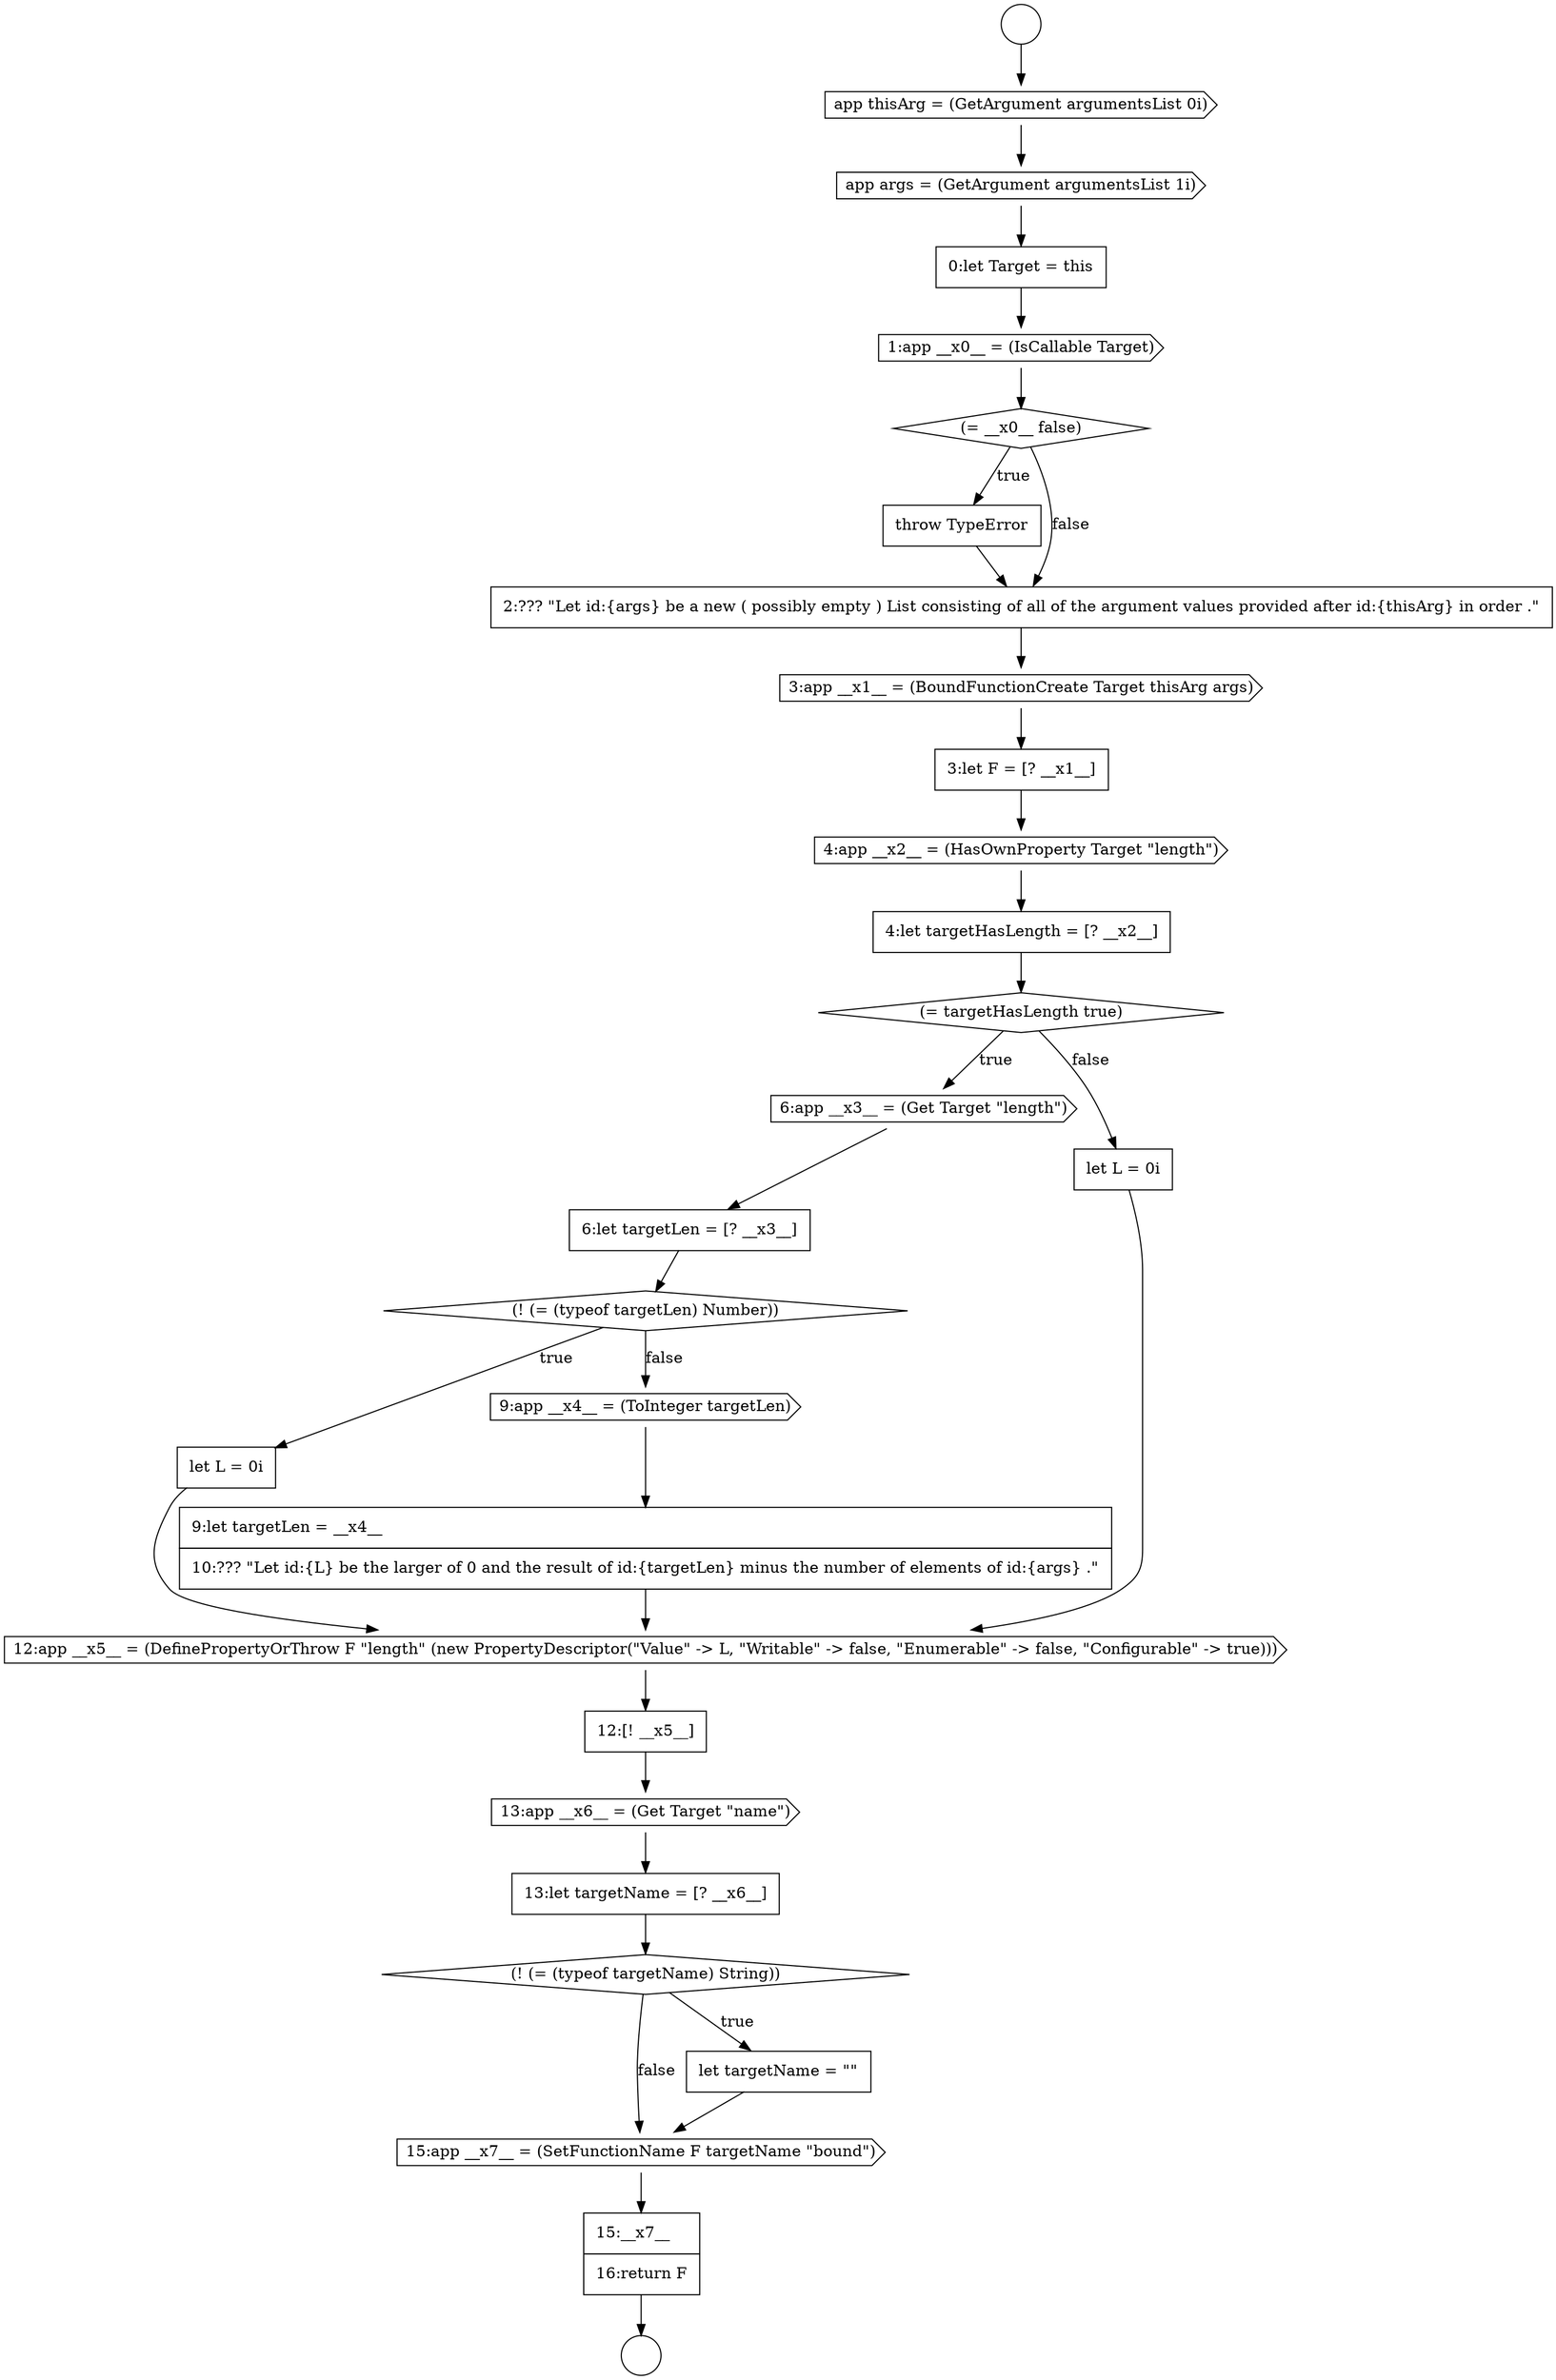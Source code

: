 digraph {
  node0 [shape=circle label=" " color="black" fillcolor="white" style=filled]
  node5 [shape=cds, label=<<font color="black">1:app __x0__ = (IsCallable Target)</font>> color="black" fillcolor="white" style=filled]
  node10 [shape=none, margin=0, label=<<font color="black">
    <table border="0" cellborder="1" cellspacing="0" cellpadding="10">
      <tr><td align="left">3:let F = [? __x1__]</td></tr>
    </table>
  </font>> color="black" fillcolor="white" style=filled]
  node14 [shape=cds, label=<<font color="black">6:app __x3__ = (Get Target &quot;length&quot;)</font>> color="black" fillcolor="white" style=filled]
  node20 [shape=none, margin=0, label=<<font color="black">
    <table border="0" cellborder="1" cellspacing="0" cellpadding="10">
      <tr><td align="left">let L = 0i</td></tr>
    </table>
  </font>> color="black" fillcolor="white" style=filled]
  node1 [shape=circle label=" " color="black" fillcolor="white" style=filled]
  node6 [shape=diamond, label=<<font color="black">(= __x0__ false)</font>> color="black" fillcolor="white" style=filled]
  node9 [shape=cds, label=<<font color="black">3:app __x1__ = (BoundFunctionCreate Target thisArg args)</font>> color="black" fillcolor="white" style=filled]
  node13 [shape=diamond, label=<<font color="black">(= targetHasLength true)</font>> color="black" fillcolor="white" style=filled]
  node2 [shape=cds, label=<<font color="black">app thisArg = (GetArgument argumentsList 0i)</font>> color="black" fillcolor="white" style=filled]
  node17 [shape=none, margin=0, label=<<font color="black">
    <table border="0" cellborder="1" cellspacing="0" cellpadding="10">
      <tr><td align="left">let L = 0i</td></tr>
    </table>
  </font>> color="black" fillcolor="white" style=filled]
  node12 [shape=none, margin=0, label=<<font color="black">
    <table border="0" cellborder="1" cellspacing="0" cellpadding="10">
      <tr><td align="left">4:let targetHasLength = [? __x2__]</td></tr>
    </table>
  </font>> color="black" fillcolor="white" style=filled]
  node7 [shape=none, margin=0, label=<<font color="black">
    <table border="0" cellborder="1" cellspacing="0" cellpadding="10">
      <tr><td align="left">throw TypeError</td></tr>
    </table>
  </font>> color="black" fillcolor="white" style=filled]
  node3 [shape=cds, label=<<font color="black">app args = (GetArgument argumentsList 1i)</font>> color="black" fillcolor="white" style=filled]
  node18 [shape=cds, label=<<font color="black">9:app __x4__ = (ToInteger targetLen)</font>> color="black" fillcolor="white" style=filled]
  node16 [shape=diamond, label=<<font color="black">(! (= (typeof targetLen) Number))</font>> color="black" fillcolor="white" style=filled]
  node11 [shape=cds, label=<<font color="black">4:app __x2__ = (HasOwnProperty Target &quot;length&quot;)</font>> color="black" fillcolor="white" style=filled]
  node8 [shape=none, margin=0, label=<<font color="black">
    <table border="0" cellborder="1" cellspacing="0" cellpadding="10">
      <tr><td align="left">2:??? &quot;Let id:{args} be a new ( possibly empty ) List consisting of all of the argument values provided after id:{thisArg} in order .&quot;</td></tr>
    </table>
  </font>> color="black" fillcolor="white" style=filled]
  node19 [shape=none, margin=0, label=<<font color="black">
    <table border="0" cellborder="1" cellspacing="0" cellpadding="10">
      <tr><td align="left">9:let targetLen = __x4__</td></tr>
      <tr><td align="left">10:??? &quot;Let id:{L} be the larger of 0 and the result of id:{targetLen} minus the number of elements of id:{args} .&quot;</td></tr>
    </table>
  </font>> color="black" fillcolor="white" style=filled]
  node4 [shape=none, margin=0, label=<<font color="black">
    <table border="0" cellborder="1" cellspacing="0" cellpadding="10">
      <tr><td align="left">0:let Target = this</td></tr>
    </table>
  </font>> color="black" fillcolor="white" style=filled]
  node15 [shape=none, margin=0, label=<<font color="black">
    <table border="0" cellborder="1" cellspacing="0" cellpadding="10">
      <tr><td align="left">6:let targetLen = [? __x3__]</td></tr>
    </table>
  </font>> color="black" fillcolor="white" style=filled]
  node24 [shape=none, margin=0, label=<<font color="black">
    <table border="0" cellborder="1" cellspacing="0" cellpadding="10">
      <tr><td align="left">13:let targetName = [? __x6__]</td></tr>
    </table>
  </font>> color="black" fillcolor="white" style=filled]
  node25 [shape=diamond, label=<<font color="black">(! (= (typeof targetName) String))</font>> color="black" fillcolor="white" style=filled]
  node28 [shape=none, margin=0, label=<<font color="black">
    <table border="0" cellborder="1" cellspacing="0" cellpadding="10">
      <tr><td align="left">15:__x7__</td></tr>
      <tr><td align="left">16:return F</td></tr>
    </table>
  </font>> color="black" fillcolor="white" style=filled]
  node21 [shape=cds, label=<<font color="black">12:app __x5__ = (DefinePropertyOrThrow F &quot;length&quot; (new PropertyDescriptor(&quot;Value&quot; -&gt; L, &quot;Writable&quot; -&gt; false, &quot;Enumerable&quot; -&gt; false, &quot;Configurable&quot; -&gt; true)))</font>> color="black" fillcolor="white" style=filled]
  node22 [shape=none, margin=0, label=<<font color="black">
    <table border="0" cellborder="1" cellspacing="0" cellpadding="10">
      <tr><td align="left">12:[! __x5__]</td></tr>
    </table>
  </font>> color="black" fillcolor="white" style=filled]
  node27 [shape=cds, label=<<font color="black">15:app __x7__ = (SetFunctionName F targetName &quot;bound&quot;)</font>> color="black" fillcolor="white" style=filled]
  node26 [shape=none, margin=0, label=<<font color="black">
    <table border="0" cellborder="1" cellspacing="0" cellpadding="10">
      <tr><td align="left">let targetName = &quot;&quot;</td></tr>
    </table>
  </font>> color="black" fillcolor="white" style=filled]
  node23 [shape=cds, label=<<font color="black">13:app __x6__ = (Get Target &quot;name&quot;)</font>> color="black" fillcolor="white" style=filled]
  node12 -> node13 [ color="black"]
  node0 -> node2 [ color="black"]
  node22 -> node23 [ color="black"]
  node9 -> node10 [ color="black"]
  node27 -> node28 [ color="black"]
  node26 -> node27 [ color="black"]
  node4 -> node5 [ color="black"]
  node19 -> node21 [ color="black"]
  node5 -> node6 [ color="black"]
  node3 -> node4 [ color="black"]
  node6 -> node7 [label=<<font color="black">true</font>> color="black"]
  node6 -> node8 [label=<<font color="black">false</font>> color="black"]
  node7 -> node8 [ color="black"]
  node18 -> node19 [ color="black"]
  node28 -> node1 [ color="black"]
  node17 -> node21 [ color="black"]
  node2 -> node3 [ color="black"]
  node15 -> node16 [ color="black"]
  node11 -> node12 [ color="black"]
  node25 -> node26 [label=<<font color="black">true</font>> color="black"]
  node25 -> node27 [label=<<font color="black">false</font>> color="black"]
  node23 -> node24 [ color="black"]
  node13 -> node14 [label=<<font color="black">true</font>> color="black"]
  node13 -> node20 [label=<<font color="black">false</font>> color="black"]
  node14 -> node15 [ color="black"]
  node10 -> node11 [ color="black"]
  node16 -> node17 [label=<<font color="black">true</font>> color="black"]
  node16 -> node18 [label=<<font color="black">false</font>> color="black"]
  node8 -> node9 [ color="black"]
  node21 -> node22 [ color="black"]
  node20 -> node21 [ color="black"]
  node24 -> node25 [ color="black"]
}
